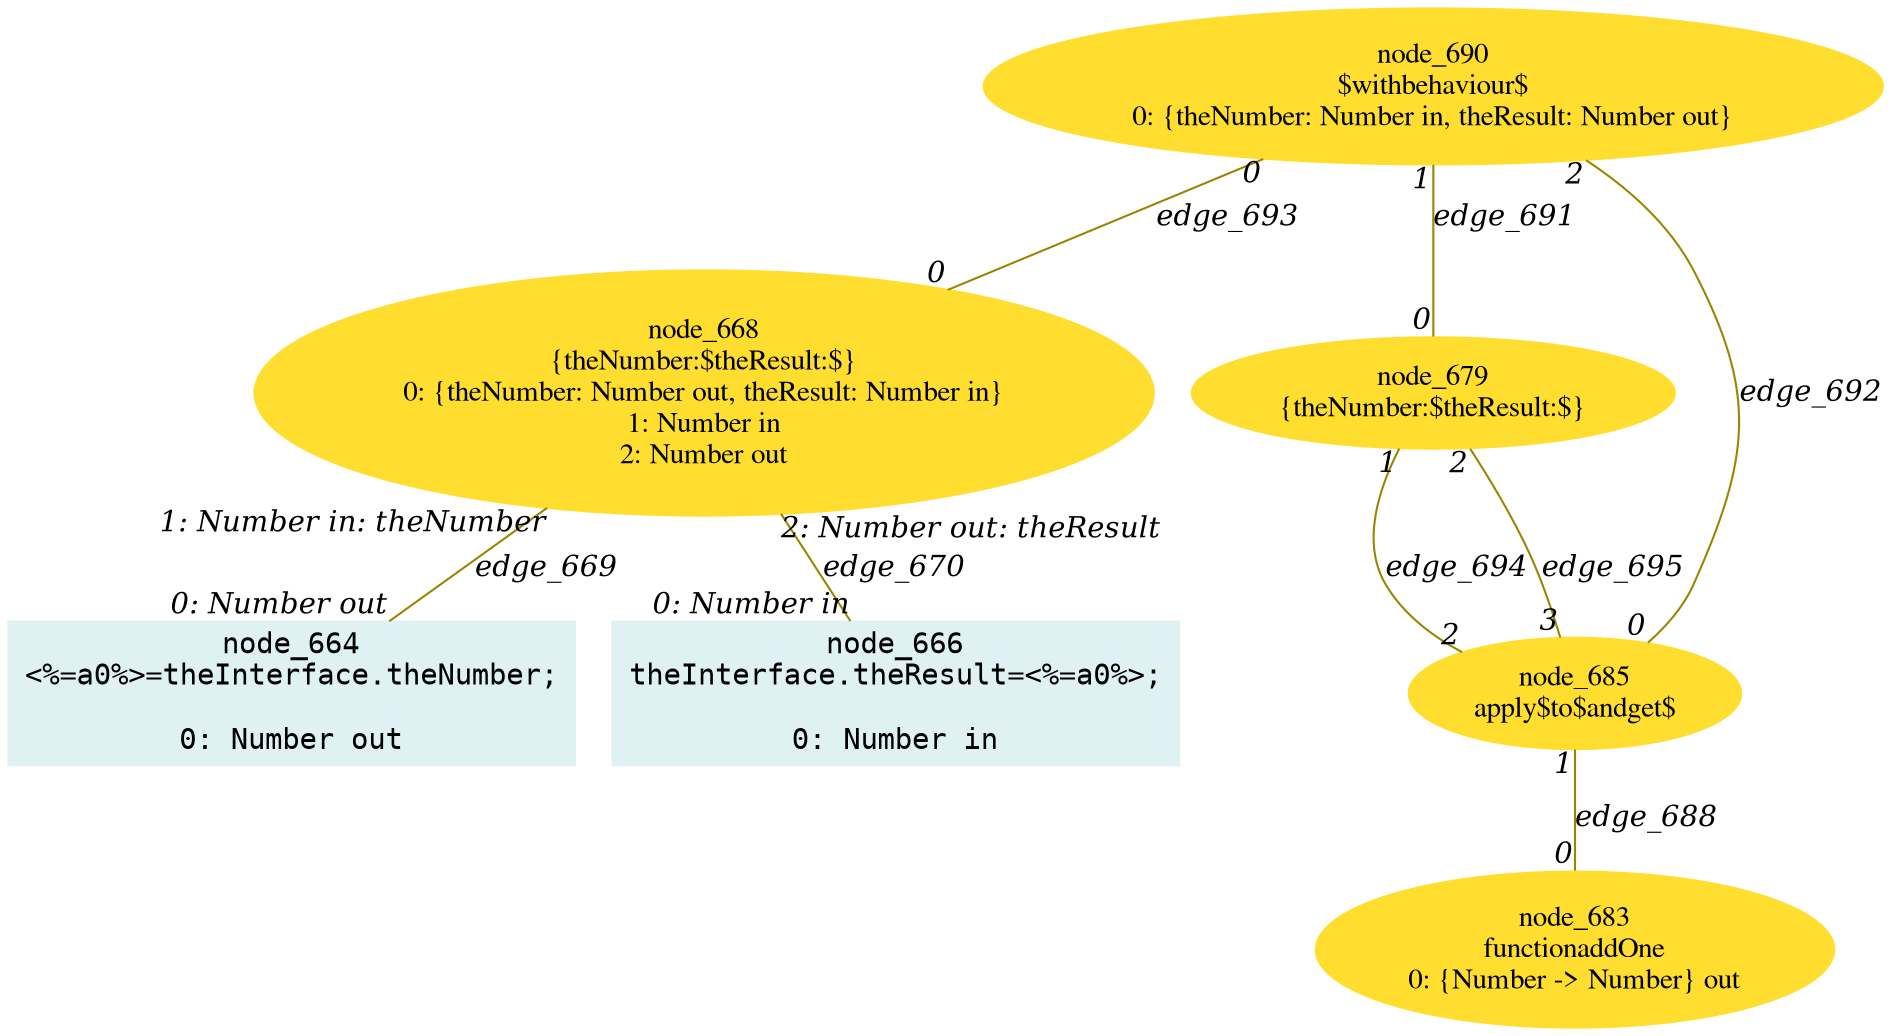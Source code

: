 digraph g{node_664 [shape="box", style="filled", color="#dff1f2", fontname="Courier", label="node_664
<%=a0%>=theInterface.theNumber;

0: Number out" ]
node_666 [shape="box", style="filled", color="#dff1f2", fontname="Courier", label="node_666
theInterface.theResult=<%=a0%>;

0: Number in" ]
node_668 [shape="ellipse", style="filled", color="#ffde2f", fontname="Times", label="node_668
{theNumber:$theResult:$}
0: {theNumber: Number out, theResult: Number in}
1: Number in
2: Number out" ]
node_679 [shape="ellipse", style="filled", color="#ffde2f", fontname="Times", label="node_679
{theNumber:$theResult:$}
" ]
node_683 [shape="ellipse", style="filled", color="#ffde2f", fontname="Times", label="node_683
functionaddOne
0: {Number -> Number} out" ]
node_685 [shape="ellipse", style="filled", color="#ffde2f", fontname="Times", label="node_685
apply$to$andget$
" ]
node_690 [shape="ellipse", style="filled", color="#ffde2f", fontname="Times", label="node_690
$withbehaviour$
0: {theNumber: Number in, theResult: Number out}" ]
node_668 -> node_664 [dir=none, arrowHead=none, fontname="Times-Italic", arrowsize=1, color="#9d8400", label="edge_669",  headlabel="0: Number out", taillabel="1: Number in: theNumber" ]
node_668 -> node_666 [dir=none, arrowHead=none, fontname="Times-Italic", arrowsize=1, color="#9d8400", label="edge_670",  headlabel="0: Number in", taillabel="2: Number out: theResult" ]
node_685 -> node_683 [dir=none, arrowHead=none, fontname="Times-Italic", arrowsize=1, color="#9d8400", label="edge_688",  headlabel="0", taillabel="1" ]
node_690 -> node_679 [dir=none, arrowHead=none, fontname="Times-Italic", arrowsize=1, color="#9d8400", label="edge_691",  headlabel="0", taillabel="1" ]
node_690 -> node_685 [dir=none, arrowHead=none, fontname="Times-Italic", arrowsize=1, color="#9d8400", label="edge_692",  headlabel="0", taillabel="2" ]
node_690 -> node_668 [dir=none, arrowHead=none, fontname="Times-Italic", arrowsize=1, color="#9d8400", label="edge_693",  headlabel="0", taillabel="0" ]
node_679 -> node_685 [dir=none, arrowHead=none, fontname="Times-Italic", arrowsize=1, color="#9d8400", label="edge_694",  headlabel="2", taillabel="1" ]
node_679 -> node_685 [dir=none, arrowHead=none, fontname="Times-Italic", arrowsize=1, color="#9d8400", label="edge_695",  headlabel="3", taillabel="2" ]
}